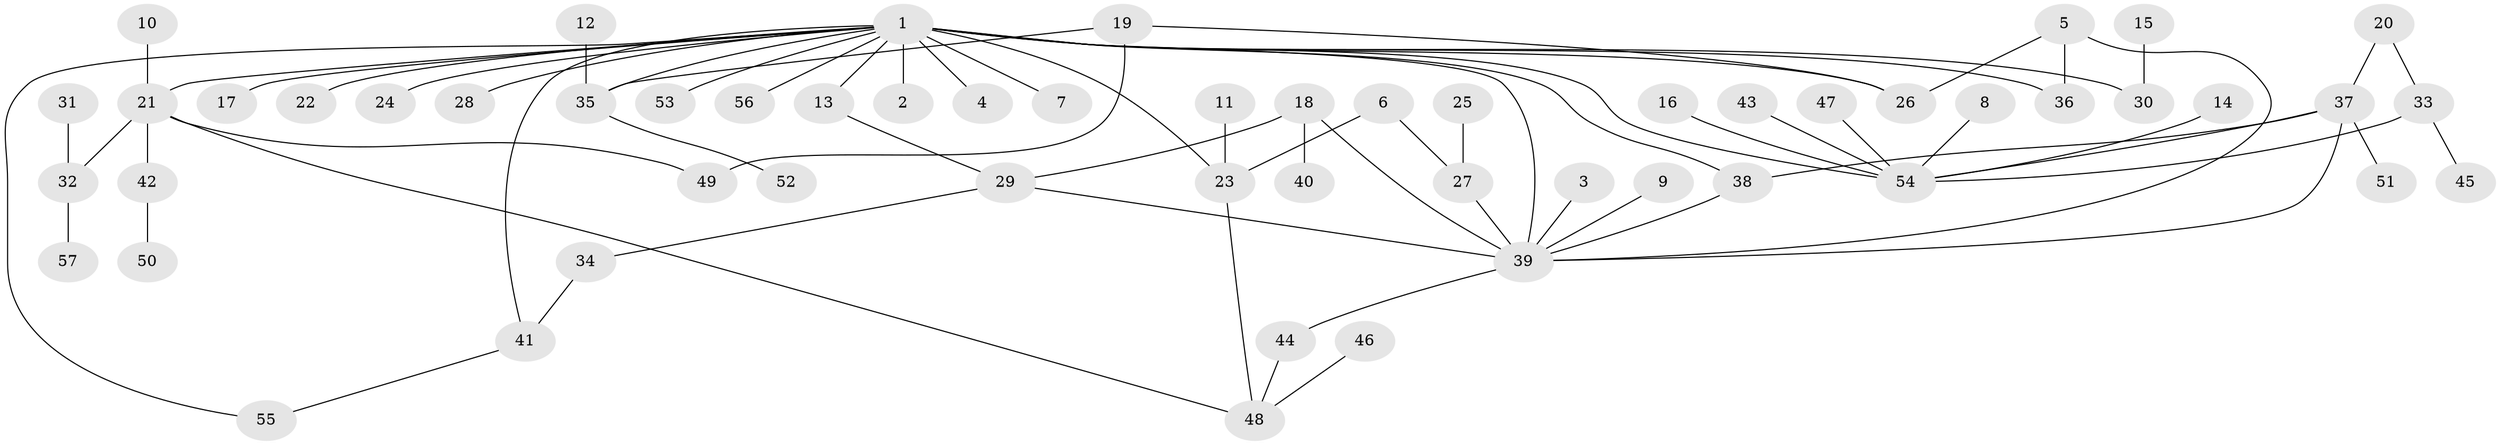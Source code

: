 // original degree distribution, {19: 0.008849557522123894, 7: 0.017699115044247787, 2: 0.17699115044247787, 5: 0.017699115044247787, 3: 0.1504424778761062, 10: 0.008849557522123894, 8: 0.008849557522123894, 1: 0.5221238938053098, 6: 0.017699115044247787, 9: 0.008849557522123894, 4: 0.061946902654867256}
// Generated by graph-tools (version 1.1) at 2025/25/03/09/25 03:25:55]
// undirected, 57 vertices, 71 edges
graph export_dot {
graph [start="1"]
  node [color=gray90,style=filled];
  1;
  2;
  3;
  4;
  5;
  6;
  7;
  8;
  9;
  10;
  11;
  12;
  13;
  14;
  15;
  16;
  17;
  18;
  19;
  20;
  21;
  22;
  23;
  24;
  25;
  26;
  27;
  28;
  29;
  30;
  31;
  32;
  33;
  34;
  35;
  36;
  37;
  38;
  39;
  40;
  41;
  42;
  43;
  44;
  45;
  46;
  47;
  48;
  49;
  50;
  51;
  52;
  53;
  54;
  55;
  56;
  57;
  1 -- 2 [weight=1.0];
  1 -- 4 [weight=1.0];
  1 -- 7 [weight=1.0];
  1 -- 13 [weight=1.0];
  1 -- 17 [weight=1.0];
  1 -- 21 [weight=1.0];
  1 -- 22 [weight=1.0];
  1 -- 23 [weight=1.0];
  1 -- 24 [weight=1.0];
  1 -- 26 [weight=1.0];
  1 -- 28 [weight=1.0];
  1 -- 30 [weight=1.0];
  1 -- 35 [weight=1.0];
  1 -- 36 [weight=1.0];
  1 -- 38 [weight=1.0];
  1 -- 39 [weight=3.0];
  1 -- 41 [weight=1.0];
  1 -- 53 [weight=1.0];
  1 -- 54 [weight=1.0];
  1 -- 55 [weight=1.0];
  1 -- 56 [weight=1.0];
  3 -- 39 [weight=1.0];
  5 -- 26 [weight=1.0];
  5 -- 36 [weight=1.0];
  5 -- 39 [weight=1.0];
  6 -- 23 [weight=1.0];
  6 -- 27 [weight=1.0];
  8 -- 54 [weight=1.0];
  9 -- 39 [weight=1.0];
  10 -- 21 [weight=1.0];
  11 -- 23 [weight=1.0];
  12 -- 35 [weight=1.0];
  13 -- 29 [weight=1.0];
  14 -- 54 [weight=1.0];
  15 -- 30 [weight=1.0];
  16 -- 54 [weight=1.0];
  18 -- 29 [weight=1.0];
  18 -- 39 [weight=1.0];
  18 -- 40 [weight=1.0];
  19 -- 26 [weight=1.0];
  19 -- 35 [weight=1.0];
  19 -- 49 [weight=1.0];
  20 -- 33 [weight=1.0];
  20 -- 37 [weight=1.0];
  21 -- 32 [weight=1.0];
  21 -- 42 [weight=1.0];
  21 -- 48 [weight=1.0];
  21 -- 49 [weight=1.0];
  23 -- 48 [weight=1.0];
  25 -- 27 [weight=1.0];
  27 -- 39 [weight=1.0];
  29 -- 34 [weight=1.0];
  29 -- 39 [weight=1.0];
  31 -- 32 [weight=1.0];
  32 -- 57 [weight=1.0];
  33 -- 45 [weight=1.0];
  33 -- 54 [weight=1.0];
  34 -- 41 [weight=1.0];
  35 -- 52 [weight=1.0];
  37 -- 38 [weight=1.0];
  37 -- 39 [weight=1.0];
  37 -- 51 [weight=1.0];
  37 -- 54 [weight=1.0];
  38 -- 39 [weight=1.0];
  39 -- 44 [weight=1.0];
  41 -- 55 [weight=1.0];
  42 -- 50 [weight=1.0];
  43 -- 54 [weight=1.0];
  44 -- 48 [weight=1.0];
  46 -- 48 [weight=1.0];
  47 -- 54 [weight=1.0];
}
